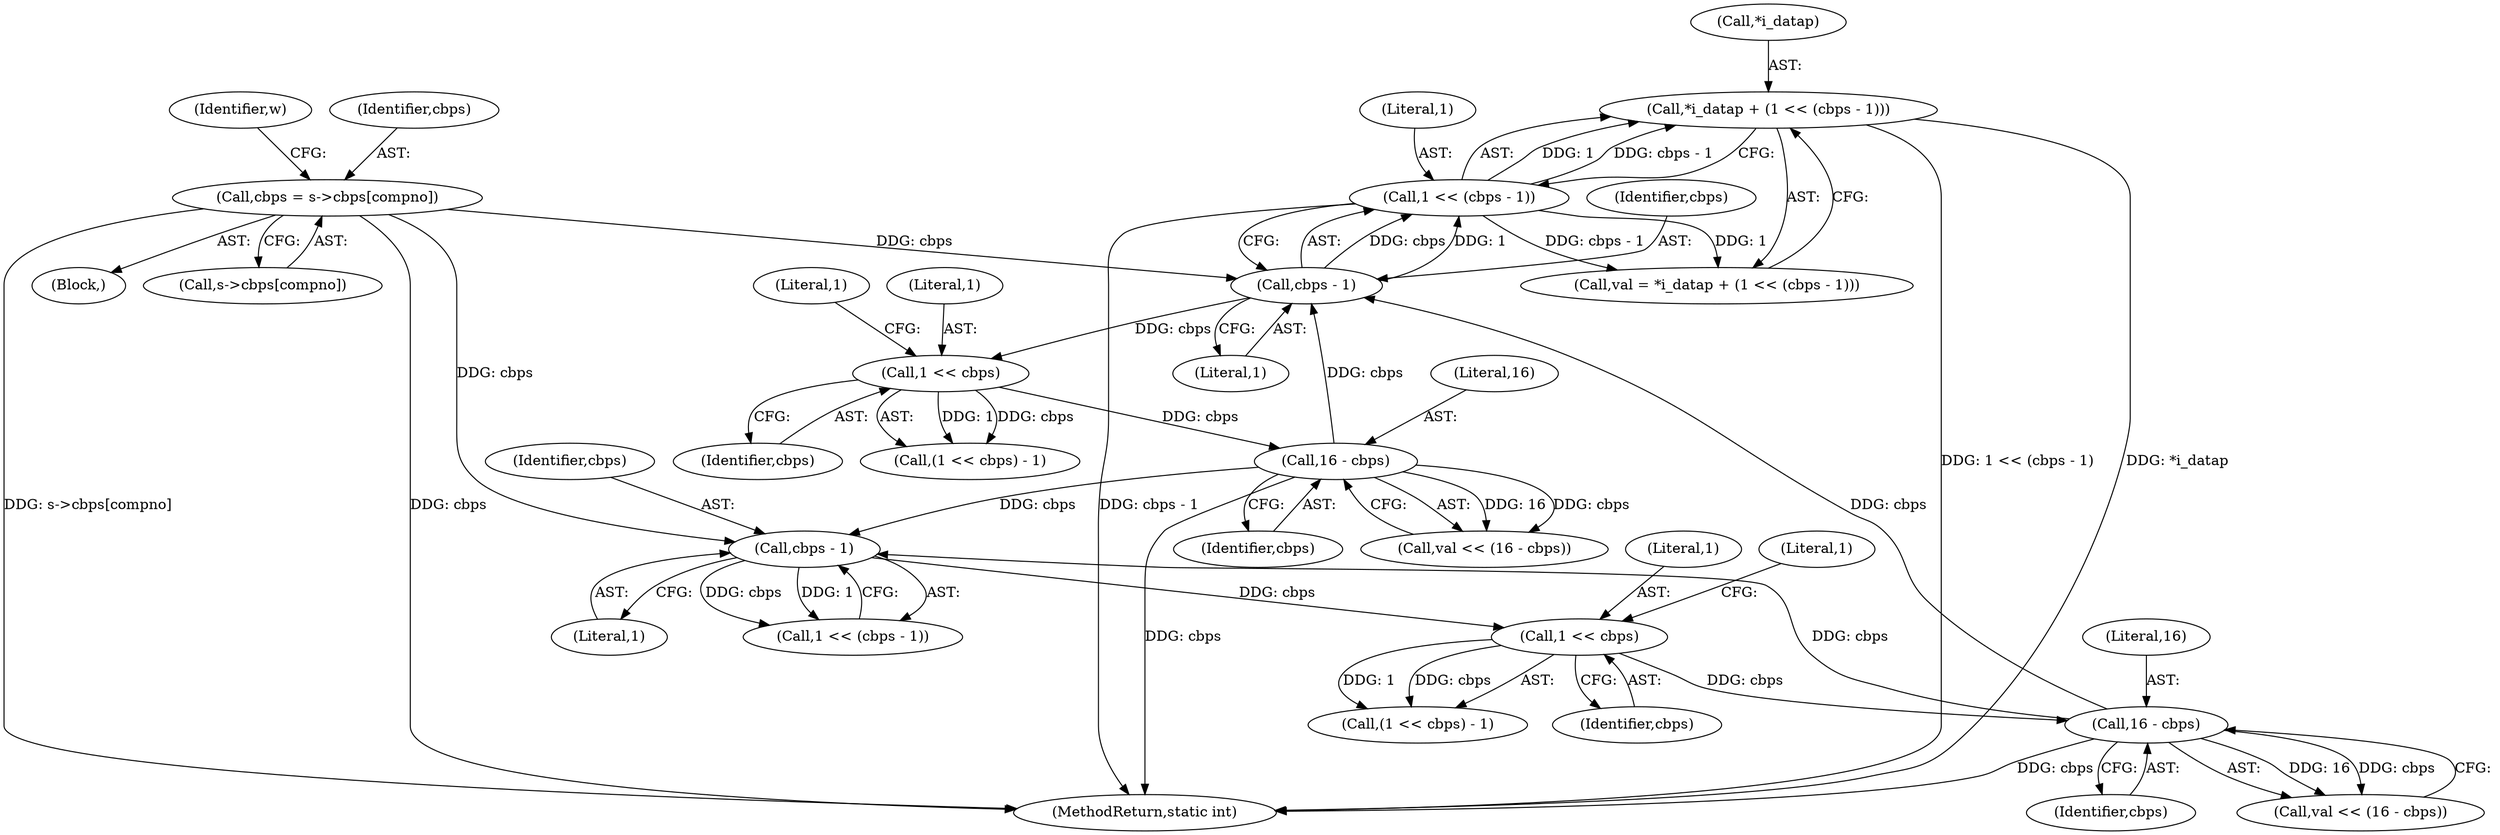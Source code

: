 digraph "0_FFmpeg_fe448cd28d674c3eff3072552eae366d0b659ce9@pointer" {
"1001072" [label="(Call,*i_datap + (1 << (cbps - 1)))"];
"1001075" [label="(Call,1 << (cbps - 1))"];
"1001077" [label="(Call,cbps - 1)"];
"1000827" [label="(Call,cbps = s->cbps[compno])"];
"1001047" [label="(Call,16 - cbps)"];
"1001038" [label="(Call,1 << cbps)"];
"1001029" [label="(Call,cbps - 1)"];
"1001095" [label="(Call,16 - cbps)"];
"1001086" [label="(Call,1 << cbps)"];
"1001037" [label="(Call,(1 << cbps) - 1)"];
"1001079" [label="(Literal,1)"];
"1001093" [label="(Call,val << (16 - cbps))"];
"1001041" [label="(Literal,1)"];
"1000796" [label="(Block,)"];
"1001039" [label="(Literal,1)"];
"1001073" [label="(Call,*i_datap)"];
"1001088" [label="(Identifier,cbps)"];
"1001085" [label="(Call,(1 << cbps) - 1)"];
"1001114" [label="(MethodReturn,static int)"];
"1001038" [label="(Call,1 << cbps)"];
"1001077" [label="(Call,cbps - 1)"];
"1000829" [label="(Call,s->cbps[compno])"];
"1000836" [label="(Identifier,w)"];
"1001089" [label="(Literal,1)"];
"1001027" [label="(Call,1 << (cbps - 1))"];
"1000827" [label="(Call,cbps = s->cbps[compno])"];
"1001031" [label="(Literal,1)"];
"1001048" [label="(Literal,16)"];
"1001075" [label="(Call,1 << (cbps - 1))"];
"1001030" [label="(Identifier,cbps)"];
"1001096" [label="(Literal,16)"];
"1001040" [label="(Identifier,cbps)"];
"1001078" [label="(Identifier,cbps)"];
"1000828" [label="(Identifier,cbps)"];
"1001076" [label="(Literal,1)"];
"1001049" [label="(Identifier,cbps)"];
"1001029" [label="(Call,cbps - 1)"];
"1001045" [label="(Call,val << (16 - cbps))"];
"1001087" [label="(Literal,1)"];
"1001047" [label="(Call,16 - cbps)"];
"1001095" [label="(Call,16 - cbps)"];
"1001086" [label="(Call,1 << cbps)"];
"1001097" [label="(Identifier,cbps)"];
"1001072" [label="(Call,*i_datap + (1 << (cbps - 1)))"];
"1001070" [label="(Call,val = *i_datap + (1 << (cbps - 1)))"];
"1001072" -> "1001070"  [label="AST: "];
"1001072" -> "1001075"  [label="CFG: "];
"1001073" -> "1001072"  [label="AST: "];
"1001075" -> "1001072"  [label="AST: "];
"1001070" -> "1001072"  [label="CFG: "];
"1001072" -> "1001114"  [label="DDG: 1 << (cbps - 1)"];
"1001072" -> "1001114"  [label="DDG: *i_datap"];
"1001075" -> "1001072"  [label="DDG: 1"];
"1001075" -> "1001072"  [label="DDG: cbps - 1"];
"1001075" -> "1001077"  [label="CFG: "];
"1001076" -> "1001075"  [label="AST: "];
"1001077" -> "1001075"  [label="AST: "];
"1001075" -> "1001114"  [label="DDG: cbps - 1"];
"1001075" -> "1001070"  [label="DDG: 1"];
"1001075" -> "1001070"  [label="DDG: cbps - 1"];
"1001077" -> "1001075"  [label="DDG: cbps"];
"1001077" -> "1001075"  [label="DDG: 1"];
"1001077" -> "1001079"  [label="CFG: "];
"1001078" -> "1001077"  [label="AST: "];
"1001079" -> "1001077"  [label="AST: "];
"1000827" -> "1001077"  [label="DDG: cbps"];
"1001047" -> "1001077"  [label="DDG: cbps"];
"1001095" -> "1001077"  [label="DDG: cbps"];
"1001077" -> "1001086"  [label="DDG: cbps"];
"1000827" -> "1000796"  [label="AST: "];
"1000827" -> "1000829"  [label="CFG: "];
"1000828" -> "1000827"  [label="AST: "];
"1000829" -> "1000827"  [label="AST: "];
"1000836" -> "1000827"  [label="CFG: "];
"1000827" -> "1001114"  [label="DDG: s->cbps[compno]"];
"1000827" -> "1001114"  [label="DDG: cbps"];
"1000827" -> "1001029"  [label="DDG: cbps"];
"1001047" -> "1001045"  [label="AST: "];
"1001047" -> "1001049"  [label="CFG: "];
"1001048" -> "1001047"  [label="AST: "];
"1001049" -> "1001047"  [label="AST: "];
"1001045" -> "1001047"  [label="CFG: "];
"1001047" -> "1001114"  [label="DDG: cbps"];
"1001047" -> "1001029"  [label="DDG: cbps"];
"1001047" -> "1001045"  [label="DDG: 16"];
"1001047" -> "1001045"  [label="DDG: cbps"];
"1001038" -> "1001047"  [label="DDG: cbps"];
"1001038" -> "1001037"  [label="AST: "];
"1001038" -> "1001040"  [label="CFG: "];
"1001039" -> "1001038"  [label="AST: "];
"1001040" -> "1001038"  [label="AST: "];
"1001041" -> "1001038"  [label="CFG: "];
"1001038" -> "1001037"  [label="DDG: 1"];
"1001038" -> "1001037"  [label="DDG: cbps"];
"1001029" -> "1001038"  [label="DDG: cbps"];
"1001029" -> "1001027"  [label="AST: "];
"1001029" -> "1001031"  [label="CFG: "];
"1001030" -> "1001029"  [label="AST: "];
"1001031" -> "1001029"  [label="AST: "];
"1001027" -> "1001029"  [label="CFG: "];
"1001029" -> "1001027"  [label="DDG: cbps"];
"1001029" -> "1001027"  [label="DDG: 1"];
"1001095" -> "1001029"  [label="DDG: cbps"];
"1001095" -> "1001093"  [label="AST: "];
"1001095" -> "1001097"  [label="CFG: "];
"1001096" -> "1001095"  [label="AST: "];
"1001097" -> "1001095"  [label="AST: "];
"1001093" -> "1001095"  [label="CFG: "];
"1001095" -> "1001114"  [label="DDG: cbps"];
"1001095" -> "1001093"  [label="DDG: 16"];
"1001095" -> "1001093"  [label="DDG: cbps"];
"1001086" -> "1001095"  [label="DDG: cbps"];
"1001086" -> "1001085"  [label="AST: "];
"1001086" -> "1001088"  [label="CFG: "];
"1001087" -> "1001086"  [label="AST: "];
"1001088" -> "1001086"  [label="AST: "];
"1001089" -> "1001086"  [label="CFG: "];
"1001086" -> "1001085"  [label="DDG: 1"];
"1001086" -> "1001085"  [label="DDG: cbps"];
}
